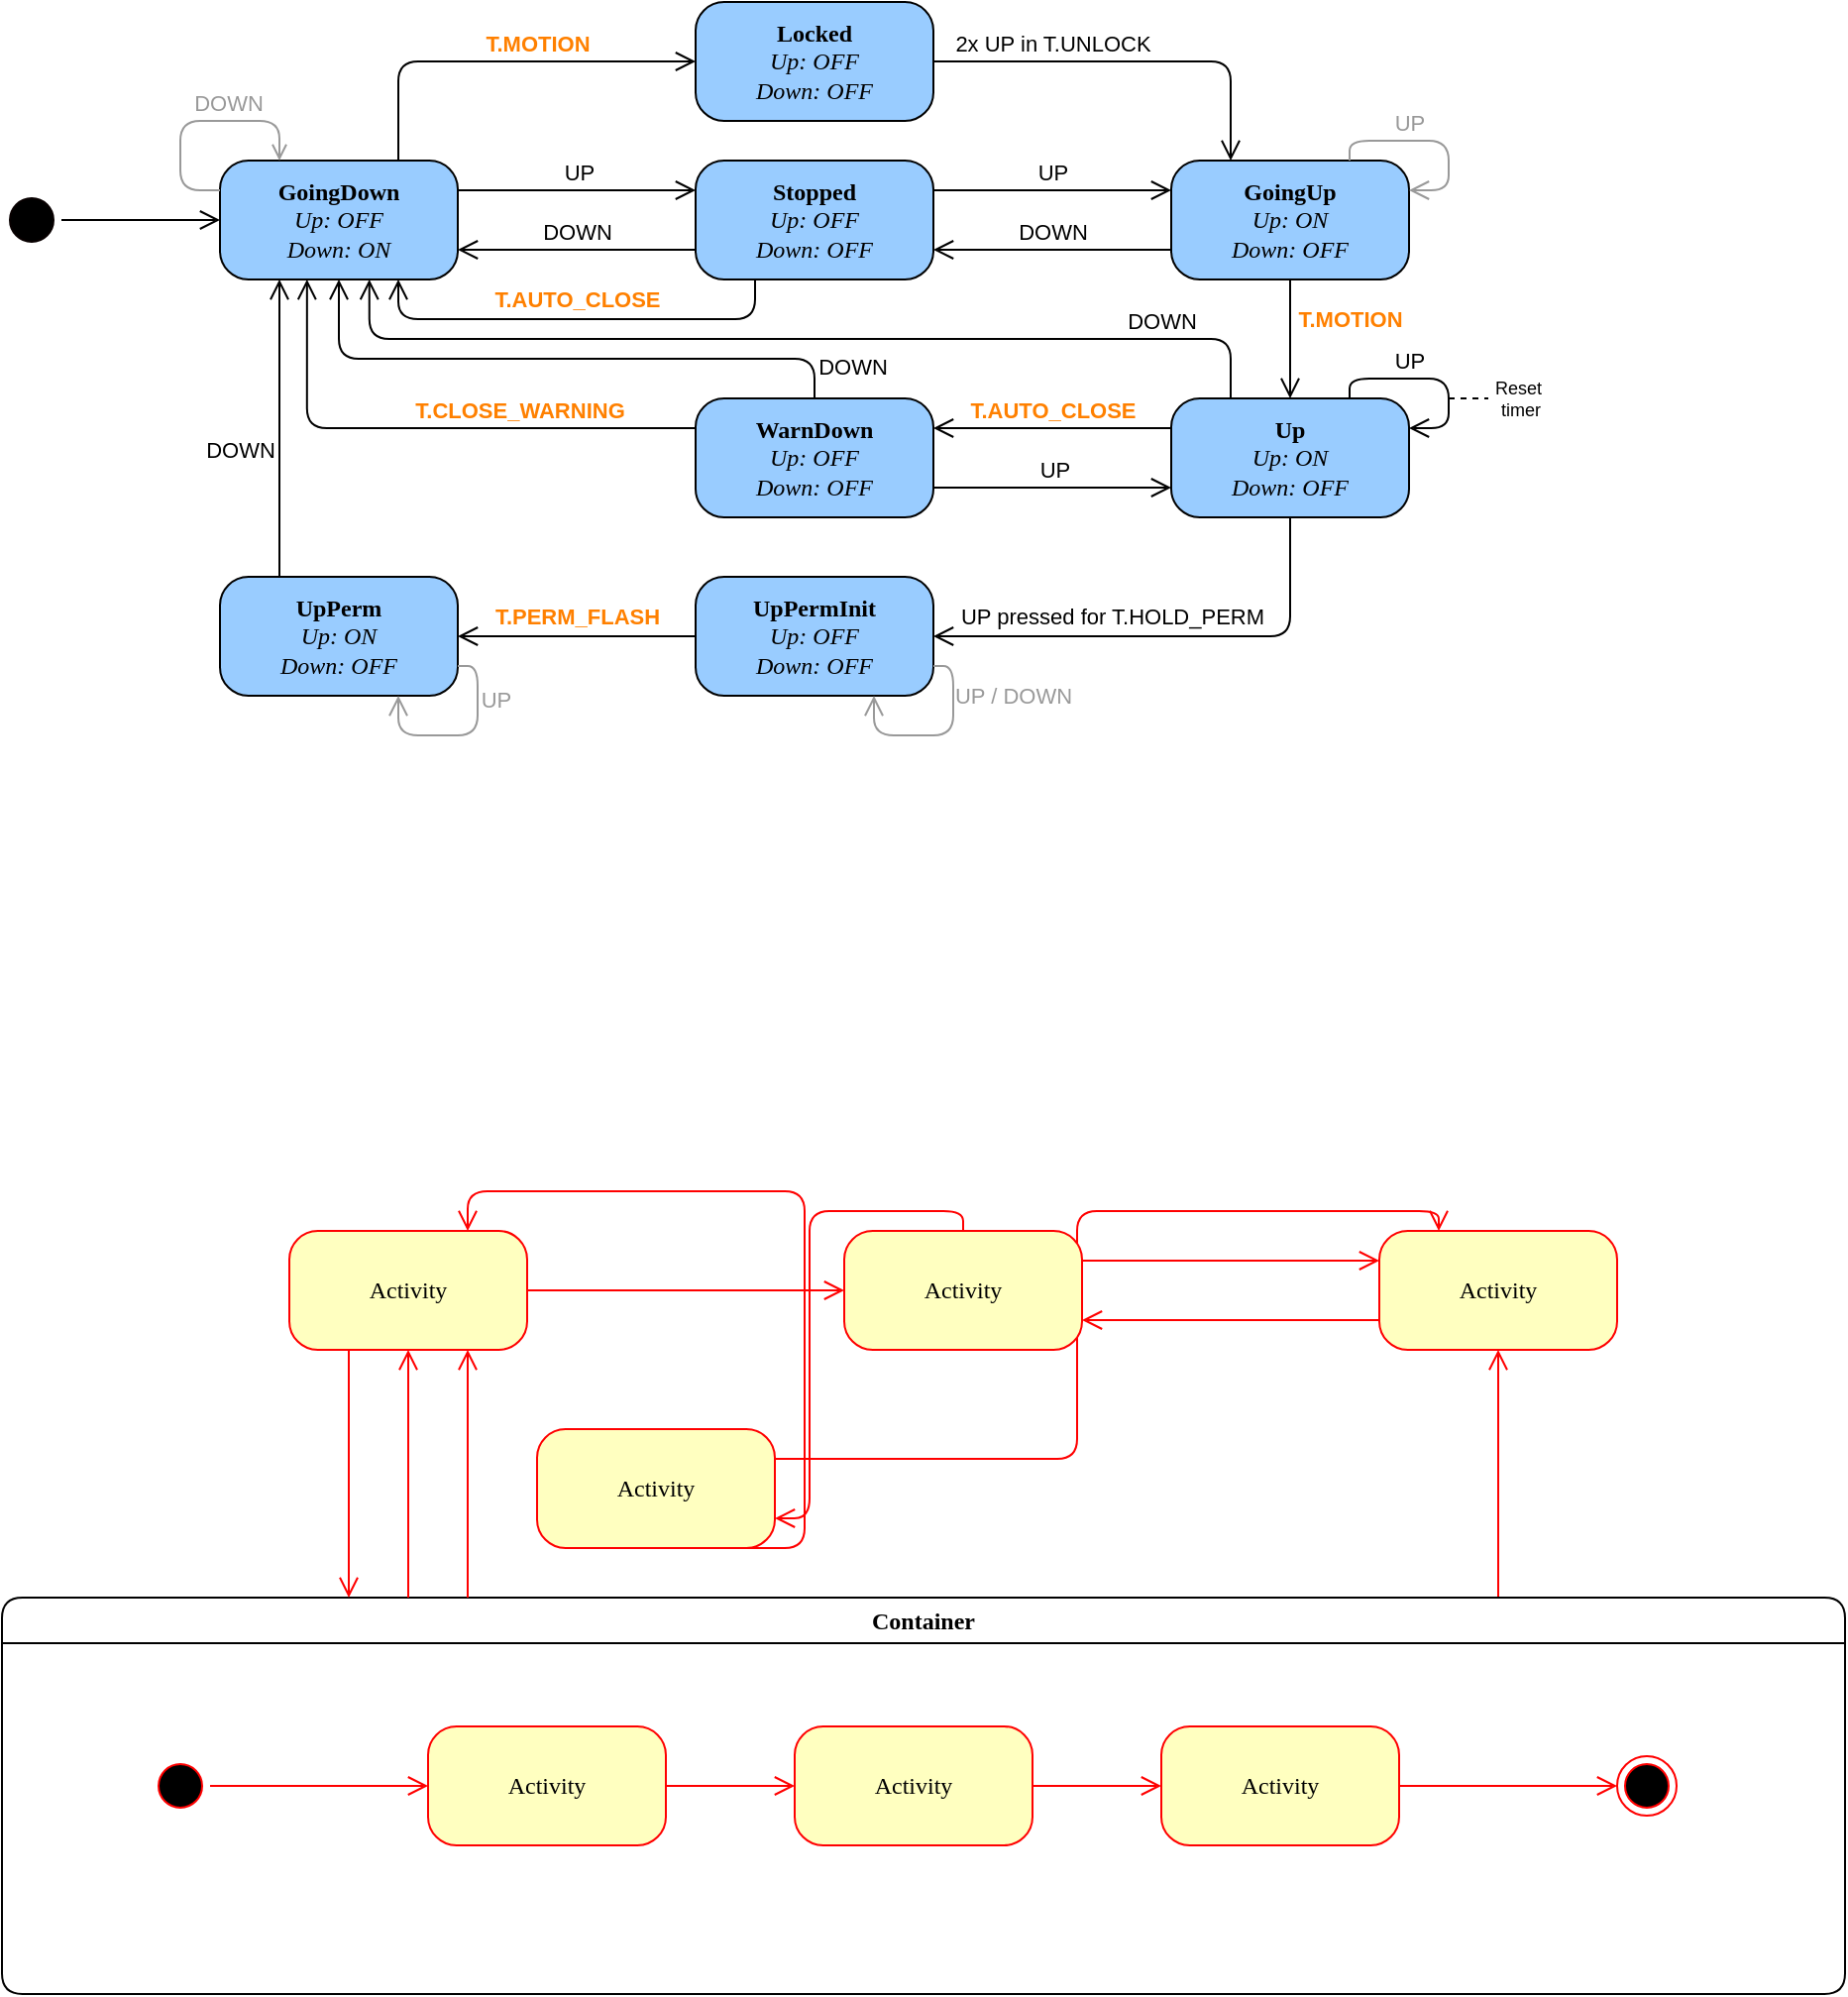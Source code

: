 <mxfile version="21.3.8" type="device">
  <diagram name="Page-1" id="58cdce13-f638-feb5-8d6f-7d28b1aa9fa0">
    <mxGraphModel dx="875" dy="465" grid="1" gridSize="10" guides="1" tooltips="1" connect="1" arrows="1" fold="1" page="1" pageScale="1" pageWidth="1100" pageHeight="850" background="none" math="0" shadow="0">
      <root>
        <mxCell id="0" />
        <mxCell id="1" parent="0" />
        <mxCell id="382b91b5511bd0f7-1" value="" style="ellipse;html=1;shape=startState;fillColor=#000000;strokeColor=#080000;rounded=1;shadow=0;comic=0;labelBackgroundColor=none;fontFamily=Verdana;fontSize=12;fontColor=#000000;align=center;direction=south;" parent="1" vertex="1">
          <mxGeometry x="130" y="135" width="30" height="30" as="geometry" />
        </mxCell>
        <mxCell id="382b91b5511bd0f7-5" value="Activity" style="rounded=1;whiteSpace=wrap;html=1;arcSize=24;fillColor=#ffffc0;strokeColor=#ff0000;shadow=0;comic=0;labelBackgroundColor=none;fontFamily=Verdana;fontSize=12;fontColor=#000000;align=center;" parent="1" vertex="1">
          <mxGeometry x="275" y="660" width="120" height="60" as="geometry" />
        </mxCell>
        <mxCell id="382b91b5511bd0f7-6" value="&lt;div&gt;&lt;b&gt;GoingDown&lt;/b&gt;&lt;/div&gt;&lt;div&gt;&lt;i&gt;Up: OFF&lt;/i&gt;&lt;/div&gt;&lt;div&gt;&lt;i&gt;Down: ON&lt;/i&gt;&lt;/div&gt;" style="rounded=1;whiteSpace=wrap;html=1;arcSize=24;fillColor=#99CCFF;strokeColor=#000000;shadow=0;comic=0;labelBackgroundColor=none;fontFamily=Verdana;fontSize=12;fontColor=#000000;align=center;" parent="1" vertex="1">
          <mxGeometry x="240" y="120" width="120" height="60" as="geometry" />
        </mxCell>
        <mxCell id="3cde6dad864a17aa-3" style="edgeStyle=orthogonalEdgeStyle;html=1;exitX=1;exitY=0.25;entryX=0.25;entryY=0;labelBackgroundColor=none;endArrow=open;endSize=8;strokeColor=#ff0000;fontFamily=Verdana;fontSize=12;align=left;" parent="1" source="382b91b5511bd0f7-7" target="382b91b5511bd0f7-9" edge="1">
          <mxGeometry relative="1" as="geometry" />
        </mxCell>
        <mxCell id="382b91b5511bd0f7-7" value="Activity" style="rounded=1;whiteSpace=wrap;html=1;arcSize=24;fillColor=#ffffc0;strokeColor=#ff0000;shadow=0;comic=0;labelBackgroundColor=none;fontFamily=Verdana;fontSize=12;fontColor=#000000;align=center;" parent="1" vertex="1">
          <mxGeometry x="400" y="760" width="120" height="60" as="geometry" />
        </mxCell>
        <mxCell id="3cde6dad864a17aa-13" style="edgeStyle=elbowEdgeStyle;html=1;exitX=0;exitY=0.75;entryX=1;entryY=0.75;labelBackgroundColor=none;endArrow=open;endSize=8;strokeColor=#ff0000;fontFamily=Verdana;fontSize=12;align=left;" parent="1" source="382b91b5511bd0f7-9" target="382b91b5511bd0f7-10" edge="1">
          <mxGeometry relative="1" as="geometry" />
        </mxCell>
        <mxCell id="382b91b5511bd0f7-9" value="Activity" style="rounded=1;whiteSpace=wrap;html=1;arcSize=24;fillColor=#ffffc0;strokeColor=#ff0000;shadow=0;comic=0;labelBackgroundColor=none;fontFamily=Verdana;fontSize=12;fontColor=#000000;align=center;" parent="1" vertex="1">
          <mxGeometry x="825" y="660" width="120" height="60" as="geometry" />
        </mxCell>
        <mxCell id="382b91b5511bd0f7-10" value="Activity" style="rounded=1;whiteSpace=wrap;html=1;arcSize=24;fillColor=#ffffc0;strokeColor=#ff0000;shadow=0;comic=0;labelBackgroundColor=none;fontFamily=Verdana;fontSize=12;fontColor=#000000;align=center;" parent="1" vertex="1">
          <mxGeometry x="555" y="660" width="120" height="60" as="geometry" />
        </mxCell>
        <mxCell id="3cde6dad864a17aa-5" style="edgeStyle=elbowEdgeStyle;html=1;labelBackgroundColor=none;endArrow=open;endSize=8;strokeColor=#ff0000;fontFamily=Verdana;fontSize=12;align=left;" parent="1" source="2a3bc250acf0617d-7" target="382b91b5511bd0f7-9" edge="1">
          <mxGeometry relative="1" as="geometry" />
        </mxCell>
        <mxCell id="2a3bc250acf0617d-7" value="Container" style="swimlane;whiteSpace=wrap;html=1;rounded=1;shadow=0;comic=0;labelBackgroundColor=none;strokeWidth=1;fontFamily=Verdana;fontSize=12;align=center;" parent="1" vertex="1">
          <mxGeometry x="130" y="845" width="930" height="200" as="geometry" />
        </mxCell>
        <mxCell id="3cde6dad864a17aa-10" style="edgeStyle=elbowEdgeStyle;html=1;labelBackgroundColor=none;endArrow=open;endSize=8;strokeColor=#ff0000;fontFamily=Verdana;fontSize=12;align=left;" parent="2a3bc250acf0617d-7" source="382b91b5511bd0f7-8" target="3cde6dad864a17aa-1" edge="1">
          <mxGeometry relative="1" as="geometry" />
        </mxCell>
        <mxCell id="382b91b5511bd0f7-8" value="Activity" style="rounded=1;whiteSpace=wrap;html=1;arcSize=24;fillColor=#ffffc0;strokeColor=#ff0000;shadow=0;comic=0;labelBackgroundColor=none;fontFamily=Verdana;fontSize=12;fontColor=#000000;align=center;" parent="2a3bc250acf0617d-7" vertex="1">
          <mxGeometry x="215" y="65" width="120" height="60" as="geometry" />
        </mxCell>
        <mxCell id="24f968d109e7d6b4-3" value="" style="ellipse;html=1;shape=endState;fillColor=#000000;strokeColor=#ff0000;rounded=1;shadow=0;comic=0;labelBackgroundColor=none;fontFamily=Verdana;fontSize=12;fontColor=#000000;align=center;" parent="2a3bc250acf0617d-7" vertex="1">
          <mxGeometry x="815" y="80" width="30" height="30" as="geometry" />
        </mxCell>
        <mxCell id="3cde6dad864a17aa-9" style="edgeStyle=elbowEdgeStyle;html=1;labelBackgroundColor=none;endArrow=open;endSize=8;strokeColor=#ff0000;fontFamily=Verdana;fontSize=12;align=left;" parent="2a3bc250acf0617d-7" source="2a3bc250acf0617d-3" target="382b91b5511bd0f7-8" edge="1">
          <mxGeometry relative="1" as="geometry" />
        </mxCell>
        <mxCell id="2a3bc250acf0617d-3" value="" style="ellipse;html=1;shape=startState;fillColor=#000000;strokeColor=#ff0000;rounded=1;shadow=0;comic=0;labelBackgroundColor=none;fontFamily=Verdana;fontSize=12;fontColor=#000000;align=center;direction=south;" parent="2a3bc250acf0617d-7" vertex="1">
          <mxGeometry x="75" y="80" width="30" height="30" as="geometry" />
        </mxCell>
        <mxCell id="3cde6dad864a17aa-11" style="edgeStyle=elbowEdgeStyle;html=1;labelBackgroundColor=none;endArrow=open;endSize=8;strokeColor=#ff0000;fontFamily=Verdana;fontSize=12;align=left;" parent="2a3bc250acf0617d-7" source="3cde6dad864a17aa-1" target="3cde6dad864a17aa-2" edge="1">
          <mxGeometry relative="1" as="geometry" />
        </mxCell>
        <mxCell id="3cde6dad864a17aa-1" value="Activity" style="rounded=1;whiteSpace=wrap;html=1;arcSize=24;fillColor=#ffffc0;strokeColor=#ff0000;shadow=0;comic=0;labelBackgroundColor=none;fontFamily=Verdana;fontSize=12;fontColor=#000000;align=center;" parent="2a3bc250acf0617d-7" vertex="1">
          <mxGeometry x="400" y="65" width="120" height="60" as="geometry" />
        </mxCell>
        <mxCell id="3cde6dad864a17aa-12" style="edgeStyle=elbowEdgeStyle;html=1;labelBackgroundColor=none;endArrow=open;endSize=8;strokeColor=#ff0000;fontFamily=Verdana;fontSize=12;align=left;" parent="2a3bc250acf0617d-7" source="3cde6dad864a17aa-2" target="24f968d109e7d6b4-3" edge="1">
          <mxGeometry relative="1" as="geometry" />
        </mxCell>
        <mxCell id="3cde6dad864a17aa-2" value="Activity" style="rounded=1;whiteSpace=wrap;html=1;arcSize=24;fillColor=#ffffc0;strokeColor=#ff0000;shadow=0;comic=0;labelBackgroundColor=none;fontFamily=Verdana;fontSize=12;fontColor=#000000;align=center;" parent="2a3bc250acf0617d-7" vertex="1">
          <mxGeometry x="585" y="65" width="120" height="60" as="geometry" />
        </mxCell>
        <mxCell id="2a3bc250acf0617d-9" style="edgeStyle=orthogonalEdgeStyle;html=1;labelBackgroundColor=none;endArrow=open;endSize=8;strokeColor=#000000;fontFamily=Verdana;fontSize=12;align=left;" parent="1" source="382b91b5511bd0f7-1" target="382b91b5511bd0f7-6" edge="1">
          <mxGeometry relative="1" as="geometry" />
        </mxCell>
        <mxCell id="2a3bc250acf0617d-11" style="edgeStyle=orthogonalEdgeStyle;html=1;entryX=0.75;entryY=0;labelBackgroundColor=none;endArrow=open;endSize=8;strokeColor=#ff0000;fontFamily=Verdana;fontSize=12;align=left;exitX=0.5;exitY=1;" parent="1" source="382b91b5511bd0f7-7" target="382b91b5511bd0f7-5" edge="1">
          <mxGeometry relative="1" as="geometry">
            <mxPoint x="555" y="650" as="sourcePoint" />
            <Array as="points">
              <mxPoint x="535" y="640" />
              <mxPoint x="365" y="640" />
            </Array>
          </mxGeometry>
        </mxCell>
        <mxCell id="2a3bc250acf0617d-13" style="edgeStyle=orthogonalEdgeStyle;html=1;exitX=1;exitY=0.5;entryX=0;entryY=0.5;labelBackgroundColor=none;endArrow=open;endSize=8;strokeColor=#ff0000;fontFamily=Verdana;fontSize=12;align=left;" parent="1" source="382b91b5511bd0f7-5" target="382b91b5511bd0f7-10" edge="1">
          <mxGeometry relative="1" as="geometry" />
        </mxCell>
        <mxCell id="2a3bc250acf0617d-14" style="edgeStyle=orthogonalEdgeStyle;html=1;exitX=0.5;exitY=0;entryX=1;entryY=0.75;labelBackgroundColor=none;endArrow=open;endSize=8;strokeColor=#ff0000;fontFamily=Verdana;fontSize=12;align=left;" parent="1" source="382b91b5511bd0f7-10" target="382b91b5511bd0f7-7" edge="1">
          <mxGeometry relative="1" as="geometry" />
        </mxCell>
        <mxCell id="2a3bc250acf0617d-15" style="edgeStyle=orthogonalEdgeStyle;html=1;exitX=1;exitY=0.25;entryX=0;entryY=0.25;labelBackgroundColor=none;endArrow=open;endSize=8;strokeColor=#ff0000;fontFamily=Verdana;fontSize=12;align=left;" parent="1" source="382b91b5511bd0f7-10" target="382b91b5511bd0f7-9" edge="1">
          <mxGeometry relative="1" as="geometry" />
        </mxCell>
        <mxCell id="3cde6dad864a17aa-6" style="edgeStyle=elbowEdgeStyle;html=1;labelBackgroundColor=none;endArrow=open;endSize=8;strokeColor=#ff0000;fontFamily=Verdana;fontSize=12;align=left;entryX=0.75;entryY=1;" parent="1" source="2a3bc250acf0617d-7" target="382b91b5511bd0f7-5" edge="1">
          <mxGeometry relative="1" as="geometry">
            <mxPoint x="375" y="855" as="sourcePoint" />
            <mxPoint x="375" y="730" as="targetPoint" />
          </mxGeometry>
        </mxCell>
        <mxCell id="3cde6dad864a17aa-7" style="edgeStyle=elbowEdgeStyle;html=1;labelBackgroundColor=none;endArrow=open;endSize=8;strokeColor=#ff0000;fontFamily=Verdana;fontSize=12;align=left;entryX=0.5;entryY=1;" parent="1" source="2a3bc250acf0617d-7" target="382b91b5511bd0f7-5" edge="1">
          <mxGeometry relative="1" as="geometry">
            <mxPoint x="375" y="855" as="sourcePoint" />
            <mxPoint x="375" y="730" as="targetPoint" />
          </mxGeometry>
        </mxCell>
        <mxCell id="3cde6dad864a17aa-8" style="edgeStyle=elbowEdgeStyle;html=1;labelBackgroundColor=none;endArrow=open;endSize=8;strokeColor=#ff0000;fontFamily=Verdana;fontSize=12;align=left;exitX=0.25;exitY=1;" parent="1" source="382b91b5511bd0f7-5" target="2a3bc250acf0617d-7" edge="1">
          <mxGeometry relative="1" as="geometry">
            <mxPoint x="385" y="865" as="sourcePoint" />
            <mxPoint x="385" y="740" as="targetPoint" />
          </mxGeometry>
        </mxCell>
        <mxCell id="EsP8HirEbeRYzE4WrLtq-1" value="&lt;div&gt;&lt;b&gt;Stopped&lt;/b&gt;&lt;/div&gt;&lt;div&gt;&lt;i&gt;Up: OFF&lt;/i&gt;&lt;/div&gt;&lt;div&gt;&lt;i&gt;Down: OFF&lt;/i&gt;&lt;/div&gt;" style="rounded=1;whiteSpace=wrap;html=1;arcSize=24;fillColor=#99CCFF;strokeColor=#000000;shadow=0;comic=0;labelBackgroundColor=none;fontFamily=Verdana;fontSize=12;fontColor=#000000;align=center;" vertex="1" parent="1">
          <mxGeometry x="480" y="120" width="120" height="60" as="geometry" />
        </mxCell>
        <mxCell id="EsP8HirEbeRYzE4WrLtq-2" value="&lt;div&gt;&lt;b&gt;GoingUp&lt;/b&gt;&lt;/div&gt;&lt;div&gt;&lt;i&gt;Up: ON&lt;/i&gt;&lt;/div&gt;&lt;div&gt;&lt;i&gt;Down: OFF&lt;/i&gt;&lt;/div&gt;" style="rounded=1;whiteSpace=wrap;html=1;arcSize=24;fillColor=#99CCFF;strokeColor=#000000;shadow=0;comic=0;labelBackgroundColor=none;fontFamily=Verdana;fontSize=12;fontColor=#000000;align=center;" vertex="1" parent="1">
          <mxGeometry x="720" y="120" width="120" height="60" as="geometry" />
        </mxCell>
        <mxCell id="EsP8HirEbeRYzE4WrLtq-3" value="&lt;div&gt;&lt;b&gt;Locked&lt;/b&gt;&lt;/div&gt;&lt;div&gt;&lt;i&gt;Up: OFF&lt;/i&gt;&lt;/div&gt;&lt;div&gt;&lt;i&gt;Down: OFF&lt;/i&gt;&lt;/div&gt;" style="rounded=1;whiteSpace=wrap;html=1;arcSize=24;fillColor=#99CCFF;strokeColor=#000000;shadow=0;comic=0;labelBackgroundColor=none;fontFamily=Verdana;fontSize=12;fontColor=#000000;align=center;" vertex="1" parent="1">
          <mxGeometry x="480" y="40" width="120" height="60" as="geometry" />
        </mxCell>
        <mxCell id="EsP8HirEbeRYzE4WrLtq-4" value="&lt;div&gt;&lt;b&gt;Up&lt;/b&gt;&lt;/div&gt;&lt;div&gt;&lt;i&gt;Up: ON&lt;/i&gt;&lt;/div&gt;&lt;div&gt;&lt;i&gt;Down: OFF&lt;/i&gt;&lt;/div&gt;" style="rounded=1;whiteSpace=wrap;html=1;arcSize=24;fillColor=#99CCFF;strokeColor=#000000;shadow=0;comic=0;labelBackgroundColor=none;fontFamily=Verdana;fontSize=12;fontColor=#000000;align=center;" vertex="1" parent="1">
          <mxGeometry x="720" y="240" width="120" height="60" as="geometry" />
        </mxCell>
        <mxCell id="EsP8HirEbeRYzE4WrLtq-5" value="&lt;div&gt;&lt;b&gt;WarnDown&lt;/b&gt;&lt;/div&gt;&lt;div&gt;&lt;i&gt;Up: OFF&lt;/i&gt;&lt;/div&gt;&lt;div&gt;&lt;i&gt;Down: OFF&lt;/i&gt;&lt;/div&gt;" style="rounded=1;whiteSpace=wrap;html=1;arcSize=24;fillColor=#99CCFF;strokeColor=#000000;shadow=0;comic=0;labelBackgroundColor=none;fontFamily=Verdana;fontSize=12;fontColor=#000000;align=center;" vertex="1" parent="1">
          <mxGeometry x="480" y="240" width="120" height="60" as="geometry" />
        </mxCell>
        <mxCell id="EsP8HirEbeRYzE4WrLtq-6" value="&lt;div&gt;&lt;b&gt;UpPermInit&lt;/b&gt;&lt;/div&gt;&lt;div&gt;&lt;i&gt;Up: OFF&lt;/i&gt;&lt;/div&gt;&lt;div&gt;&lt;i&gt;Down: OFF&lt;/i&gt;&lt;/div&gt;" style="rounded=1;whiteSpace=wrap;html=1;arcSize=24;fillColor=#99CCFF;strokeColor=#000000;shadow=0;comic=0;labelBackgroundColor=none;fontFamily=Verdana;fontSize=12;fontColor=#000000;align=center;" vertex="1" parent="1">
          <mxGeometry x="480" y="330" width="120" height="60" as="geometry" />
        </mxCell>
        <mxCell id="EsP8HirEbeRYzE4WrLtq-7" style="edgeStyle=orthogonalEdgeStyle;html=1;labelBackgroundColor=none;endArrow=open;endSize=8;strokeColor=#000000;fontFamily=Verdana;fontSize=12;align=left;exitX=1;exitY=0.25;exitDx=0;exitDy=0;entryX=0;entryY=0.25;entryDx=0;entryDy=0;" edge="1" parent="1" source="382b91b5511bd0f7-6" target="EsP8HirEbeRYzE4WrLtq-1">
          <mxGeometry relative="1" as="geometry">
            <mxPoint x="380" y="135" as="sourcePoint" />
            <mxPoint x="460" y="135" as="targetPoint" />
          </mxGeometry>
        </mxCell>
        <mxCell id="EsP8HirEbeRYzE4WrLtq-12" value="&lt;div&gt;UP&lt;/div&gt;" style="edgeLabel;html=1;align=center;verticalAlign=middle;resizable=0;points=[];" vertex="1" connectable="0" parent="EsP8HirEbeRYzE4WrLtq-7">
          <mxGeometry x="0.188" y="3" relative="1" as="geometry">
            <mxPoint x="-11" y="-6" as="offset" />
          </mxGeometry>
        </mxCell>
        <mxCell id="EsP8HirEbeRYzE4WrLtq-8" style="edgeStyle=orthogonalEdgeStyle;html=1;labelBackgroundColor=none;endArrow=open;endSize=8;strokeColor=#000000;fontFamily=Verdana;fontSize=12;align=left;exitX=0;exitY=0.75;exitDx=0;exitDy=0;entryX=1;entryY=0.75;entryDx=0;entryDy=0;" edge="1" parent="1" source="EsP8HirEbeRYzE4WrLtq-1" target="382b91b5511bd0f7-6">
          <mxGeometry relative="1" as="geometry">
            <mxPoint x="350" y="210" as="sourcePoint" />
            <mxPoint x="470" y="210" as="targetPoint" />
          </mxGeometry>
        </mxCell>
        <mxCell id="EsP8HirEbeRYzE4WrLtq-10" style="edgeStyle=orthogonalEdgeStyle;html=1;labelBackgroundColor=none;endArrow=open;endSize=8;strokeColor=#000000;fontFamily=Verdana;fontSize=12;align=left;exitX=1;exitY=0.25;exitDx=0;exitDy=0;entryX=0;entryY=0.25;entryDx=0;entryDy=0;" edge="1" parent="1" source="EsP8HirEbeRYzE4WrLtq-1" target="EsP8HirEbeRYzE4WrLtq-2">
          <mxGeometry relative="1" as="geometry">
            <mxPoint x="630" y="110" as="sourcePoint" />
            <mxPoint x="750" y="110" as="targetPoint" />
          </mxGeometry>
        </mxCell>
        <mxCell id="EsP8HirEbeRYzE4WrLtq-11" style="edgeStyle=orthogonalEdgeStyle;html=1;labelBackgroundColor=none;endArrow=open;endSize=8;strokeColor=#000000;fontFamily=Verdana;fontSize=12;align=left;exitX=0;exitY=0.75;exitDx=0;exitDy=0;entryX=1;entryY=0.75;entryDx=0;entryDy=0;" edge="1" parent="1" source="EsP8HirEbeRYzE4WrLtq-2" target="EsP8HirEbeRYzE4WrLtq-1">
          <mxGeometry relative="1" as="geometry">
            <mxPoint x="610" y="200" as="sourcePoint" />
            <mxPoint x="730" y="200" as="targetPoint" />
          </mxGeometry>
        </mxCell>
        <mxCell id="EsP8HirEbeRYzE4WrLtq-14" value="&lt;div&gt;UP&lt;/div&gt;" style="edgeLabel;html=1;align=center;verticalAlign=middle;resizable=0;points=[];" vertex="1" connectable="0" parent="1">
          <mxGeometry x="660.003" y="126" as="geometry" />
        </mxCell>
        <mxCell id="EsP8HirEbeRYzE4WrLtq-15" value="DOWN" style="edgeLabel;html=1;align=center;verticalAlign=middle;resizable=0;points=[];" vertex="1" connectable="0" parent="1">
          <mxGeometry x="660.003" y="156" as="geometry" />
        </mxCell>
        <mxCell id="EsP8HirEbeRYzE4WrLtq-16" value="DOWN" style="edgeLabel;html=1;align=center;verticalAlign=middle;resizable=0;points=[];" vertex="1" connectable="0" parent="1">
          <mxGeometry x="420.003" y="156" as="geometry" />
        </mxCell>
        <mxCell id="EsP8HirEbeRYzE4WrLtq-17" style="edgeStyle=orthogonalEdgeStyle;html=1;labelBackgroundColor=none;endArrow=open;endSize=8;strokeColor=#000000;fontFamily=Verdana;fontSize=12;align=left;exitX=0.75;exitY=0;exitDx=0;exitDy=0;entryX=0;entryY=0.5;entryDx=0;entryDy=0;" edge="1" parent="1" source="382b91b5511bd0f7-6" target="EsP8HirEbeRYzE4WrLtq-3">
          <mxGeometry relative="1" as="geometry">
            <mxPoint x="370" y="145" as="sourcePoint" />
            <mxPoint x="490" y="145" as="targetPoint" />
          </mxGeometry>
        </mxCell>
        <mxCell id="EsP8HirEbeRYzE4WrLtq-18" value="T.MOTION" style="edgeLabel;html=1;align=center;verticalAlign=middle;resizable=0;points=[];fontColor=#FF8000;fontStyle=1" vertex="1" connectable="0" parent="EsP8HirEbeRYzE4WrLtq-17">
          <mxGeometry x="0.188" y="3" relative="1" as="geometry">
            <mxPoint x="1" y="-6" as="offset" />
          </mxGeometry>
        </mxCell>
        <mxCell id="EsP8HirEbeRYzE4WrLtq-19" style="edgeStyle=orthogonalEdgeStyle;html=1;labelBackgroundColor=none;endArrow=open;endSize=8;strokeColor=#000000;fontFamily=Verdana;fontSize=12;align=left;exitX=1;exitY=0.5;exitDx=0;exitDy=0;entryX=0.25;entryY=0;entryDx=0;entryDy=0;" edge="1" parent="1" source="EsP8HirEbeRYzE4WrLtq-3" target="EsP8HirEbeRYzE4WrLtq-2">
          <mxGeometry relative="1" as="geometry">
            <mxPoint x="689.48" y="60" as="sourcePoint" />
            <mxPoint x="839.48" y="10" as="targetPoint" />
          </mxGeometry>
        </mxCell>
        <mxCell id="EsP8HirEbeRYzE4WrLtq-20" value="2x UP in T.UNLOCK" style="edgeLabel;html=1;align=center;verticalAlign=middle;resizable=0;points=[];" vertex="1" connectable="0" parent="EsP8HirEbeRYzE4WrLtq-19">
          <mxGeometry x="0.188" y="3" relative="1" as="geometry">
            <mxPoint x="-59" y="-6" as="offset" />
          </mxGeometry>
        </mxCell>
        <mxCell id="EsP8HirEbeRYzE4WrLtq-23" style="edgeStyle=orthogonalEdgeStyle;html=1;labelBackgroundColor=none;endArrow=open;endSize=8;strokeColor=#000000;fontFamily=Verdana;fontSize=12;align=left;exitX=0.5;exitY=1;exitDx=0;exitDy=0;entryX=0.5;entryY=0;entryDx=0;entryDy=0;" edge="1" parent="1" source="EsP8HirEbeRYzE4WrLtq-2" target="EsP8HirEbeRYzE4WrLtq-4">
          <mxGeometry relative="1" as="geometry">
            <mxPoint x="830" y="220" as="sourcePoint" />
            <mxPoint x="950" y="220" as="targetPoint" />
          </mxGeometry>
        </mxCell>
        <mxCell id="EsP8HirEbeRYzE4WrLtq-24" value="T.MOTION" style="edgeLabel;html=1;align=center;verticalAlign=middle;resizable=0;points=[];fontStyle=1;fontColor=#FF8000;" vertex="1" connectable="0" parent="EsP8HirEbeRYzE4WrLtq-23">
          <mxGeometry x="-0.175" relative="1" as="geometry">
            <mxPoint x="30" y="-5" as="offset" />
          </mxGeometry>
        </mxCell>
        <mxCell id="EsP8HirEbeRYzE4WrLtq-26" style="edgeStyle=orthogonalEdgeStyle;html=1;labelBackgroundColor=none;endArrow=open;endSize=8;strokeColor=#999999;fontFamily=Verdana;fontSize=12;align=left;exitX=0.75;exitY=0;exitDx=0;exitDy=0;entryX=1;entryY=0.25;entryDx=0;entryDy=0;" edge="1" parent="1" source="EsP8HirEbeRYzE4WrLtq-2" target="EsP8HirEbeRYzE4WrLtq-2">
          <mxGeometry relative="1" as="geometry">
            <mxPoint x="809.74" y="60" as="sourcePoint" />
            <mxPoint x="980" y="80" as="targetPoint" />
            <Array as="points">
              <mxPoint x="810" y="110" />
              <mxPoint x="860" y="110" />
              <mxPoint x="860" y="135" />
            </Array>
          </mxGeometry>
        </mxCell>
        <mxCell id="EsP8HirEbeRYzE4WrLtq-27" value="&lt;div&gt;UP&lt;/div&gt;" style="edgeLabel;html=1;align=center;verticalAlign=middle;resizable=0;points=[];fontColor=#999999;" vertex="1" connectable="0" parent="EsP8HirEbeRYzE4WrLtq-26">
          <mxGeometry x="0.188" y="3" relative="1" as="geometry">
            <mxPoint x="-23" y="-12" as="offset" />
          </mxGeometry>
        </mxCell>
        <mxCell id="EsP8HirEbeRYzE4WrLtq-28" style="edgeStyle=orthogonalEdgeStyle;html=1;labelBackgroundColor=none;endArrow=none;endSize=8;strokeColor=#999999;fontFamily=Verdana;fontSize=12;align=left;entryX=0;entryY=0.25;entryDx=0;entryDy=0;exitX=0.25;exitY=0;exitDx=0;exitDy=0;startArrow=open;startFill=0;endFill=0;fontColor=#999999;" edge="1" parent="1" source="382b91b5511bd0f7-6" target="382b91b5511bd0f7-6">
          <mxGeometry relative="1" as="geometry">
            <mxPoint x="270" y="210" as="sourcePoint" />
            <mxPoint x="230" y="255" as="targetPoint" />
            <Array as="points">
              <mxPoint x="270" y="100" />
              <mxPoint x="220" y="100" />
              <mxPoint x="220" y="135" />
            </Array>
          </mxGeometry>
        </mxCell>
        <mxCell id="EsP8HirEbeRYzE4WrLtq-29" value="DOWN" style="edgeLabel;html=1;align=center;verticalAlign=middle;resizable=0;points=[];fontColor=#999999;" vertex="1" connectable="0" parent="EsP8HirEbeRYzE4WrLtq-28">
          <mxGeometry x="0.188" y="3" relative="1" as="geometry">
            <mxPoint x="21" y="-14" as="offset" />
          </mxGeometry>
        </mxCell>
        <mxCell id="EsP8HirEbeRYzE4WrLtq-30" style="edgeStyle=orthogonalEdgeStyle;html=1;labelBackgroundColor=none;endArrow=open;endSize=8;strokeColor=#000000;fontFamily=Verdana;fontSize=12;align=left;exitX=0;exitY=0.25;exitDx=0;exitDy=0;entryX=1;entryY=0.25;entryDx=0;entryDy=0;" edge="1" parent="1" source="EsP8HirEbeRYzE4WrLtq-4" target="EsP8HirEbeRYzE4WrLtq-5">
          <mxGeometry relative="1" as="geometry">
            <mxPoint x="700" y="230" as="sourcePoint" />
            <mxPoint x="580" y="230" as="targetPoint" />
          </mxGeometry>
        </mxCell>
        <mxCell id="EsP8HirEbeRYzE4WrLtq-31" value="T.AUTO_CLOSE" style="edgeLabel;html=1;align=center;verticalAlign=middle;resizable=0;points=[];fontStyle=1;fontColor=#FF8000;" vertex="1" connectable="0" parent="EsP8HirEbeRYzE4WrLtq-30">
          <mxGeometry x="0.172" y="1" relative="1" as="geometry">
            <mxPoint x="10" y="-10" as="offset" />
          </mxGeometry>
        </mxCell>
        <mxCell id="EsP8HirEbeRYzE4WrLtq-32" style="edgeStyle=orthogonalEdgeStyle;html=1;labelBackgroundColor=none;endArrow=open;endSize=8;strokeColor=#000000;fontFamily=Verdana;fontSize=12;align=left;exitX=1;exitY=0.75;exitDx=0;exitDy=0;entryX=0;entryY=0.75;entryDx=0;entryDy=0;" edge="1" parent="1" source="EsP8HirEbeRYzE4WrLtq-5" target="EsP8HirEbeRYzE4WrLtq-4">
          <mxGeometry relative="1" as="geometry">
            <mxPoint x="730" y="265" as="sourcePoint" />
            <mxPoint x="610" y="265" as="targetPoint" />
          </mxGeometry>
        </mxCell>
        <mxCell id="EsP8HirEbeRYzE4WrLtq-33" value="&lt;div&gt;UP&lt;/div&gt;" style="edgeLabel;html=1;align=center;verticalAlign=middle;resizable=0;points=[];" vertex="1" connectable="0" parent="EsP8HirEbeRYzE4WrLtq-32">
          <mxGeometry x="0.172" y="1" relative="1" as="geometry">
            <mxPoint x="-10" y="-8" as="offset" />
          </mxGeometry>
        </mxCell>
        <mxCell id="EsP8HirEbeRYzE4WrLtq-34" style="edgeStyle=orthogonalEdgeStyle;html=1;labelBackgroundColor=none;endArrow=open;endSize=8;strokeColor=#000000;fontFamily=Verdana;fontSize=12;align=left;exitX=0.75;exitY=0;exitDx=0;exitDy=0;entryX=1;entryY=0.25;entryDx=0;entryDy=0;" edge="1" parent="1" source="EsP8HirEbeRYzE4WrLtq-4" target="EsP8HirEbeRYzE4WrLtq-4">
          <mxGeometry relative="1" as="geometry">
            <mxPoint x="810" y="240" as="sourcePoint" />
            <mxPoint x="840" y="255" as="targetPoint" />
            <Array as="points">
              <mxPoint x="810" y="230" />
              <mxPoint x="860" y="230" />
              <mxPoint x="860" y="255" />
            </Array>
          </mxGeometry>
        </mxCell>
        <mxCell id="EsP8HirEbeRYzE4WrLtq-35" value="&lt;div&gt;UP&lt;br&gt;&lt;/div&gt;" style="edgeLabel;html=1;align=center;verticalAlign=middle;resizable=0;points=[];" vertex="1" connectable="0" parent="EsP8HirEbeRYzE4WrLtq-34">
          <mxGeometry x="0.188" y="3" relative="1" as="geometry">
            <mxPoint x="-23" y="-12" as="offset" />
          </mxGeometry>
        </mxCell>
        <mxCell id="EsP8HirEbeRYzE4WrLtq-36" value="" style="endArrow=none;html=1;rounded=0;dashed=1;" edge="1" parent="1">
          <mxGeometry width="50" height="50" relative="1" as="geometry">
            <mxPoint x="860" y="240" as="sourcePoint" />
            <mxPoint x="880" y="240" as="targetPoint" />
          </mxGeometry>
        </mxCell>
        <mxCell id="EsP8HirEbeRYzE4WrLtq-37" value="&lt;div style=&quot;font-size: 9px;&quot;&gt;&lt;font style=&quot;font-size: 9px;&quot;&gt;Reset&amp;nbsp;&lt;/font&gt;&lt;/div&gt;&lt;div style=&quot;font-size: 9px;&quot;&gt;&lt;font style=&quot;font-size: 9px;&quot;&gt;timer&lt;/font&gt;&lt;/div&gt;" style="edgeLabel;html=1;align=center;verticalAlign=middle;resizable=0;points=[];" vertex="1" connectable="0" parent="EsP8HirEbeRYzE4WrLtq-36">
          <mxGeometry x="0.49" relative="1" as="geometry">
            <mxPoint x="21" as="offset" />
          </mxGeometry>
        </mxCell>
        <mxCell id="EsP8HirEbeRYzE4WrLtq-38" style="edgeStyle=orthogonalEdgeStyle;html=1;labelBackgroundColor=none;endArrow=open;endSize=8;strokeColor=#000000;fontFamily=Verdana;fontSize=12;align=left;exitX=0;exitY=0.25;exitDx=0;exitDy=0;entryX=0.366;entryY=1;entryDx=0;entryDy=0;entryPerimeter=0;" edge="1" parent="1" source="EsP8HirEbeRYzE4WrLtq-5" target="382b91b5511bd0f7-6">
          <mxGeometry relative="1" as="geometry">
            <mxPoint x="470" y="260" as="sourcePoint" />
            <mxPoint x="350" y="260" as="targetPoint" />
            <Array as="points">
              <mxPoint x="284" y="255" />
            </Array>
          </mxGeometry>
        </mxCell>
        <mxCell id="EsP8HirEbeRYzE4WrLtq-39" value="T.CLOSE_WARNING" style="edgeLabel;html=1;align=center;verticalAlign=middle;resizable=0;points=[];fontStyle=1;fontColor=#FF8000;" vertex="1" connectable="0" parent="EsP8HirEbeRYzE4WrLtq-38">
          <mxGeometry x="0.172" y="1" relative="1" as="geometry">
            <mxPoint x="70" y="-10" as="offset" />
          </mxGeometry>
        </mxCell>
        <mxCell id="EsP8HirEbeRYzE4WrLtq-40" style="edgeStyle=orthogonalEdgeStyle;html=1;labelBackgroundColor=none;endArrow=open;endSize=8;strokeColor=#000000;fontFamily=Verdana;fontSize=12;align=left;exitX=0.25;exitY=1;exitDx=0;exitDy=0;entryX=0.75;entryY=1;entryDx=0;entryDy=0;" edge="1" parent="1" source="EsP8HirEbeRYzE4WrLtq-1" target="382b91b5511bd0f7-6">
          <mxGeometry relative="1" as="geometry">
            <mxPoint x="490" y="200" as="sourcePoint" />
            <mxPoint x="370" y="200" as="targetPoint" />
            <Array as="points">
              <mxPoint x="510" y="200" />
              <mxPoint x="330" y="200" />
            </Array>
          </mxGeometry>
        </mxCell>
        <mxCell id="EsP8HirEbeRYzE4WrLtq-41" value="T.AUTO_CLOSE" style="edgeLabel;html=1;align=center;verticalAlign=middle;resizable=0;points=[];fontStyle=1;fontColor=#FF8000;" vertex="1" connectable="0" parent="EsP8HirEbeRYzE4WrLtq-40">
          <mxGeometry x="-0.084" y="-1" relative="1" as="geometry">
            <mxPoint x="-9" y="-9" as="offset" />
          </mxGeometry>
        </mxCell>
        <mxCell id="EsP8HirEbeRYzE4WrLtq-42" style="edgeStyle=orthogonalEdgeStyle;html=1;labelBackgroundColor=none;endArrow=open;endSize=8;strokeColor=#000000;fontFamily=Verdana;fontSize=12;align=left;exitX=0.5;exitY=1;exitDx=0;exitDy=0;entryX=1;entryY=0.5;entryDx=0;entryDy=0;" edge="1" parent="1" source="EsP8HirEbeRYzE4WrLtq-4" target="EsP8HirEbeRYzE4WrLtq-6">
          <mxGeometry relative="1" as="geometry">
            <mxPoint x="830" y="410" as="sourcePoint" />
            <mxPoint x="950" y="410" as="targetPoint" />
          </mxGeometry>
        </mxCell>
        <mxCell id="EsP8HirEbeRYzE4WrLtq-43" value="&lt;div&gt;UP pressed for T.HOLD_PERM&lt;br&gt;&lt;/div&gt;" style="edgeLabel;html=1;align=center;verticalAlign=middle;resizable=0;points=[];" vertex="1" connectable="0" parent="EsP8HirEbeRYzE4WrLtq-42">
          <mxGeometry x="0.172" y="1" relative="1" as="geometry">
            <mxPoint x="-10" y="-11" as="offset" />
          </mxGeometry>
        </mxCell>
        <mxCell id="EsP8HirEbeRYzE4WrLtq-44" value="&lt;div&gt;&lt;b&gt;UpPerm&lt;/b&gt;&lt;/div&gt;&lt;div&gt;&lt;i&gt;Up: ON&lt;/i&gt;&lt;/div&gt;&lt;div&gt;&lt;i&gt;Down: OFF&lt;/i&gt;&lt;/div&gt;" style="rounded=1;whiteSpace=wrap;html=1;arcSize=24;fillColor=#99CCFF;strokeColor=#000000;shadow=0;comic=0;labelBackgroundColor=none;fontFamily=Verdana;fontSize=12;fontColor=#000000;align=center;" vertex="1" parent="1">
          <mxGeometry x="240" y="330" width="120" height="60" as="geometry" />
        </mxCell>
        <mxCell id="EsP8HirEbeRYzE4WrLtq-45" style="edgeStyle=orthogonalEdgeStyle;html=1;labelBackgroundColor=none;endArrow=open;endSize=8;strokeColor=#000000;fontFamily=Verdana;fontSize=12;align=left;exitX=0;exitY=0.5;exitDx=0;exitDy=0;entryX=1;entryY=0.5;entryDx=0;entryDy=0;" edge="1" parent="1" source="EsP8HirEbeRYzE4WrLtq-6" target="EsP8HirEbeRYzE4WrLtq-44">
          <mxGeometry relative="1" as="geometry">
            <mxPoint x="460" y="415" as="sourcePoint" />
            <mxPoint x="280" y="485" as="targetPoint" />
          </mxGeometry>
        </mxCell>
        <mxCell id="EsP8HirEbeRYzE4WrLtq-46" value="T.PERM_FLASH" style="edgeLabel;html=1;align=center;verticalAlign=middle;resizable=0;points=[];fontStyle=1;fontColor=#FF8000;" vertex="1" connectable="0" parent="EsP8HirEbeRYzE4WrLtq-45">
          <mxGeometry x="0.172" y="1" relative="1" as="geometry">
            <mxPoint x="10" y="-11" as="offset" />
          </mxGeometry>
        </mxCell>
        <mxCell id="EsP8HirEbeRYzE4WrLtq-47" style="edgeStyle=orthogonalEdgeStyle;html=1;labelBackgroundColor=none;endArrow=open;endSize=8;strokeColor=#999999;fontFamily=Verdana;fontSize=12;align=left;exitX=1;exitY=0.75;exitDx=0;exitDy=0;entryX=0.75;entryY=1;entryDx=0;entryDy=0;" edge="1" parent="1" source="EsP8HirEbeRYzE4WrLtq-6" target="EsP8HirEbeRYzE4WrLtq-6">
          <mxGeometry relative="1" as="geometry">
            <mxPoint x="600" y="430" as="sourcePoint" />
            <mxPoint x="630" y="445" as="targetPoint" />
            <Array as="points">
              <mxPoint x="610" y="375" />
              <mxPoint x="610" y="410" />
              <mxPoint x="570" y="410" />
            </Array>
          </mxGeometry>
        </mxCell>
        <mxCell id="EsP8HirEbeRYzE4WrLtq-48" value="&lt;div&gt;UP / DOWN&lt;/div&gt;" style="edgeLabel;html=1;align=center;verticalAlign=middle;resizable=0;points=[];fontColor=#999999;" vertex="1" connectable="0" parent="EsP8HirEbeRYzE4WrLtq-47">
          <mxGeometry x="0.188" y="3" relative="1" as="geometry">
            <mxPoint x="47" y="-23" as="offset" />
          </mxGeometry>
        </mxCell>
        <mxCell id="EsP8HirEbeRYzE4WrLtq-49" style="edgeStyle=orthogonalEdgeStyle;html=1;labelBackgroundColor=none;endArrow=open;endSize=8;strokeColor=#999999;fontFamily=Verdana;fontSize=12;align=left;exitX=1;exitY=0.75;exitDx=0;exitDy=0;entryX=0.75;entryY=1;entryDx=0;entryDy=0;" edge="1" parent="1" source="EsP8HirEbeRYzE4WrLtq-44" target="EsP8HirEbeRYzE4WrLtq-44">
          <mxGeometry relative="1" as="geometry">
            <mxPoint x="360" y="380" as="sourcePoint" />
            <mxPoint x="330" y="395" as="targetPoint" />
            <Array as="points">
              <mxPoint x="370" y="375" />
              <mxPoint x="370" y="410" />
              <mxPoint x="330" y="410" />
            </Array>
          </mxGeometry>
        </mxCell>
        <mxCell id="EsP8HirEbeRYzE4WrLtq-50" value="&lt;div&gt;UP&lt;br&gt;&lt;/div&gt;" style="edgeLabel;html=1;align=center;verticalAlign=middle;resizable=0;points=[];fontColor=#999999;" vertex="1" connectable="0" parent="EsP8HirEbeRYzE4WrLtq-49">
          <mxGeometry x="0.188" y="3" relative="1" as="geometry">
            <mxPoint x="26" y="-21" as="offset" />
          </mxGeometry>
        </mxCell>
        <mxCell id="EsP8HirEbeRYzE4WrLtq-51" style="edgeStyle=orthogonalEdgeStyle;html=1;labelBackgroundColor=none;endArrow=open;endSize=8;strokeColor=#000000;fontFamily=Verdana;fontSize=12;align=left;exitX=0.25;exitY=0;exitDx=0;exitDy=0;entryX=0.25;entryY=1;entryDx=0;entryDy=0;" edge="1" parent="1" source="EsP8HirEbeRYzE4WrLtq-44" target="382b91b5511bd0f7-6">
          <mxGeometry relative="1" as="geometry">
            <mxPoint x="280" y="260" as="sourcePoint" />
            <mxPoint x="160" y="260" as="targetPoint" />
          </mxGeometry>
        </mxCell>
        <mxCell id="EsP8HirEbeRYzE4WrLtq-52" value="DOWN" style="edgeLabel;html=1;align=center;verticalAlign=middle;resizable=0;points=[];" vertex="1" connectable="0" parent="EsP8HirEbeRYzE4WrLtq-51">
          <mxGeometry x="0.172" y="1" relative="1" as="geometry">
            <mxPoint x="-19" y="24" as="offset" />
          </mxGeometry>
        </mxCell>
        <mxCell id="EsP8HirEbeRYzE4WrLtq-53" style="edgeStyle=orthogonalEdgeStyle;html=1;labelBackgroundColor=none;endArrow=open;endSize=8;strokeColor=#000000;fontFamily=Verdana;fontSize=12;align=left;exitX=0.25;exitY=0;exitDx=0;exitDy=0;entryX=0.628;entryY=1;entryDx=0;entryDy=0;entryPerimeter=0;" edge="1" parent="1" source="EsP8HirEbeRYzE4WrLtq-4" target="382b91b5511bd0f7-6">
          <mxGeometry relative="1" as="geometry">
            <mxPoint x="490" y="255" as="sourcePoint" />
            <mxPoint x="310" y="180" as="targetPoint" />
            <Array as="points">
              <mxPoint x="750" y="210" />
              <mxPoint x="315" y="210" />
            </Array>
          </mxGeometry>
        </mxCell>
        <mxCell id="EsP8HirEbeRYzE4WrLtq-54" value="DOWN" style="edgeLabel;html=1;align=center;verticalAlign=middle;resizable=0;points=[];" vertex="1" connectable="0" parent="EsP8HirEbeRYzE4WrLtq-53">
          <mxGeometry x="0.172" y="1" relative="1" as="geometry">
            <mxPoint x="225" y="-10" as="offset" />
          </mxGeometry>
        </mxCell>
        <mxCell id="EsP8HirEbeRYzE4WrLtq-55" style="edgeStyle=orthogonalEdgeStyle;html=1;labelBackgroundColor=none;endArrow=open;endSize=8;strokeColor=#000000;fontFamily=Verdana;fontSize=12;align=left;exitX=0.5;exitY=0;exitDx=0;exitDy=0;entryX=0.5;entryY=1;entryDx=0;entryDy=0;" edge="1" parent="1" source="EsP8HirEbeRYzE4WrLtq-5" target="382b91b5511bd0f7-6">
          <mxGeometry relative="1" as="geometry">
            <mxPoint x="760" y="250" as="sourcePoint" />
            <mxPoint x="325" y="190" as="targetPoint" />
            <Array as="points">
              <mxPoint x="540" y="220" />
              <mxPoint x="300" y="220" />
            </Array>
          </mxGeometry>
        </mxCell>
        <mxCell id="EsP8HirEbeRYzE4WrLtq-56" value="DOWN" style="edgeLabel;html=1;align=center;verticalAlign=middle;resizable=0;points=[];" vertex="1" connectable="0" parent="EsP8HirEbeRYzE4WrLtq-55">
          <mxGeometry x="0.172" y="1" relative="1" as="geometry">
            <mxPoint x="175" y="3" as="offset" />
          </mxGeometry>
        </mxCell>
      </root>
    </mxGraphModel>
  </diagram>
</mxfile>
